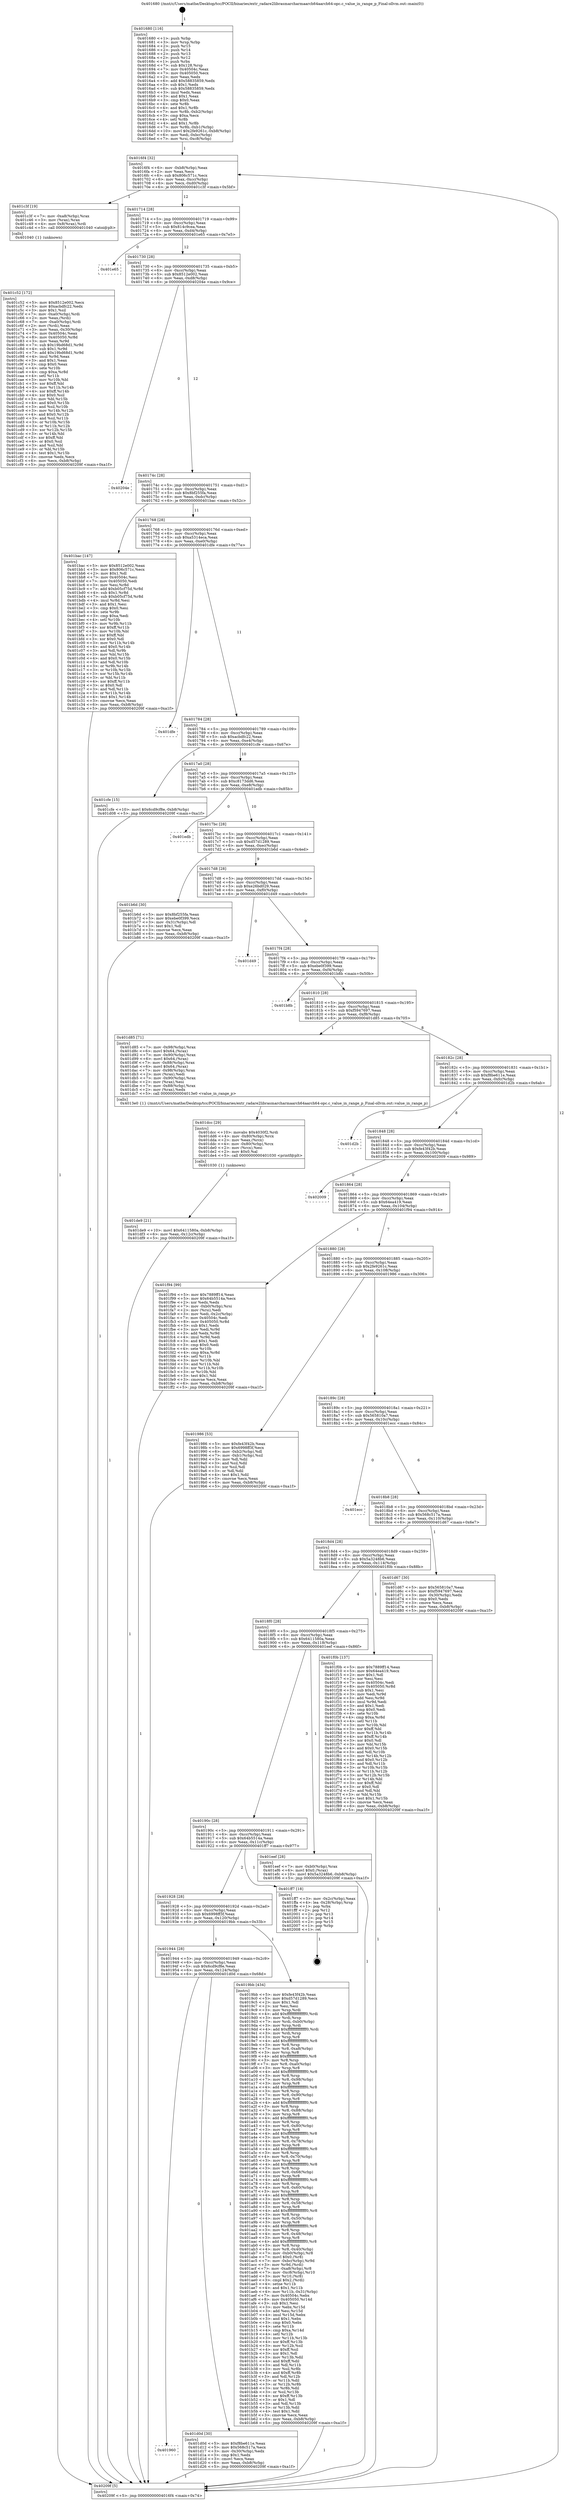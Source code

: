 digraph "0x401680" {
  label = "0x401680 (/mnt/c/Users/mathe/Desktop/tcc/POCII/binaries/extr_radare2librasmarcharmaarch64aarch64-opc.c_value_in_range_p_Final-ollvm.out::main(0))"
  labelloc = "t"
  node[shape=record]

  Entry [label="",width=0.3,height=0.3,shape=circle,fillcolor=black,style=filled]
  "0x4016f4" [label="{
     0x4016f4 [32]\l
     | [instrs]\l
     &nbsp;&nbsp;0x4016f4 \<+6\>: mov -0xb8(%rbp),%eax\l
     &nbsp;&nbsp;0x4016fa \<+2\>: mov %eax,%ecx\l
     &nbsp;&nbsp;0x4016fc \<+6\>: sub $0x806c571c,%ecx\l
     &nbsp;&nbsp;0x401702 \<+6\>: mov %eax,-0xcc(%rbp)\l
     &nbsp;&nbsp;0x401708 \<+6\>: mov %ecx,-0xd0(%rbp)\l
     &nbsp;&nbsp;0x40170e \<+6\>: je 0000000000401c3f \<main+0x5bf\>\l
  }"]
  "0x401c3f" [label="{
     0x401c3f [19]\l
     | [instrs]\l
     &nbsp;&nbsp;0x401c3f \<+7\>: mov -0xa8(%rbp),%rax\l
     &nbsp;&nbsp;0x401c46 \<+3\>: mov (%rax),%rax\l
     &nbsp;&nbsp;0x401c49 \<+4\>: mov 0x8(%rax),%rdi\l
     &nbsp;&nbsp;0x401c4d \<+5\>: call 0000000000401040 \<atoi@plt\>\l
     | [calls]\l
     &nbsp;&nbsp;0x401040 \{1\} (unknown)\l
  }"]
  "0x401714" [label="{
     0x401714 [28]\l
     | [instrs]\l
     &nbsp;&nbsp;0x401714 \<+5\>: jmp 0000000000401719 \<main+0x99\>\l
     &nbsp;&nbsp;0x401719 \<+6\>: mov -0xcc(%rbp),%eax\l
     &nbsp;&nbsp;0x40171f \<+5\>: sub $0x814c9cea,%eax\l
     &nbsp;&nbsp;0x401724 \<+6\>: mov %eax,-0xd4(%rbp)\l
     &nbsp;&nbsp;0x40172a \<+6\>: je 0000000000401e65 \<main+0x7e5\>\l
  }"]
  Exit [label="",width=0.3,height=0.3,shape=circle,fillcolor=black,style=filled,peripheries=2]
  "0x401e65" [label="{
     0x401e65\l
  }", style=dashed]
  "0x401730" [label="{
     0x401730 [28]\l
     | [instrs]\l
     &nbsp;&nbsp;0x401730 \<+5\>: jmp 0000000000401735 \<main+0xb5\>\l
     &nbsp;&nbsp;0x401735 \<+6\>: mov -0xcc(%rbp),%eax\l
     &nbsp;&nbsp;0x40173b \<+5\>: sub $0x8512e002,%eax\l
     &nbsp;&nbsp;0x401740 \<+6\>: mov %eax,-0xd8(%rbp)\l
     &nbsp;&nbsp;0x401746 \<+6\>: je 000000000040204e \<main+0x9ce\>\l
  }"]
  "0x401de9" [label="{
     0x401de9 [21]\l
     | [instrs]\l
     &nbsp;&nbsp;0x401de9 \<+10\>: movl $0x6411580a,-0xb8(%rbp)\l
     &nbsp;&nbsp;0x401df3 \<+6\>: mov %eax,-0x12c(%rbp)\l
     &nbsp;&nbsp;0x401df9 \<+5\>: jmp 000000000040209f \<main+0xa1f\>\l
  }"]
  "0x40204e" [label="{
     0x40204e\l
  }", style=dashed]
  "0x40174c" [label="{
     0x40174c [28]\l
     | [instrs]\l
     &nbsp;&nbsp;0x40174c \<+5\>: jmp 0000000000401751 \<main+0xd1\>\l
     &nbsp;&nbsp;0x401751 \<+6\>: mov -0xcc(%rbp),%eax\l
     &nbsp;&nbsp;0x401757 \<+5\>: sub $0x8bf255fa,%eax\l
     &nbsp;&nbsp;0x40175c \<+6\>: mov %eax,-0xdc(%rbp)\l
     &nbsp;&nbsp;0x401762 \<+6\>: je 0000000000401bac \<main+0x52c\>\l
  }"]
  "0x401dcc" [label="{
     0x401dcc [29]\l
     | [instrs]\l
     &nbsp;&nbsp;0x401dcc \<+10\>: movabs $0x4030f2,%rdi\l
     &nbsp;&nbsp;0x401dd6 \<+4\>: mov -0x80(%rbp),%rcx\l
     &nbsp;&nbsp;0x401dda \<+2\>: mov %eax,(%rcx)\l
     &nbsp;&nbsp;0x401ddc \<+4\>: mov -0x80(%rbp),%rcx\l
     &nbsp;&nbsp;0x401de0 \<+2\>: mov (%rcx),%esi\l
     &nbsp;&nbsp;0x401de2 \<+2\>: mov $0x0,%al\l
     &nbsp;&nbsp;0x401de4 \<+5\>: call 0000000000401030 \<printf@plt\>\l
     | [calls]\l
     &nbsp;&nbsp;0x401030 \{1\} (unknown)\l
  }"]
  "0x401bac" [label="{
     0x401bac [147]\l
     | [instrs]\l
     &nbsp;&nbsp;0x401bac \<+5\>: mov $0x8512e002,%eax\l
     &nbsp;&nbsp;0x401bb1 \<+5\>: mov $0x806c571c,%ecx\l
     &nbsp;&nbsp;0x401bb6 \<+2\>: mov $0x1,%dl\l
     &nbsp;&nbsp;0x401bb8 \<+7\>: mov 0x40504c,%esi\l
     &nbsp;&nbsp;0x401bbf \<+7\>: mov 0x405050,%edi\l
     &nbsp;&nbsp;0x401bc6 \<+3\>: mov %esi,%r8d\l
     &nbsp;&nbsp;0x401bc9 \<+7\>: add $0xb05cf75d,%r8d\l
     &nbsp;&nbsp;0x401bd0 \<+4\>: sub $0x1,%r8d\l
     &nbsp;&nbsp;0x401bd4 \<+7\>: sub $0xb05cf75d,%r8d\l
     &nbsp;&nbsp;0x401bdb \<+4\>: imul %r8d,%esi\l
     &nbsp;&nbsp;0x401bdf \<+3\>: and $0x1,%esi\l
     &nbsp;&nbsp;0x401be2 \<+3\>: cmp $0x0,%esi\l
     &nbsp;&nbsp;0x401be5 \<+4\>: sete %r9b\l
     &nbsp;&nbsp;0x401be9 \<+3\>: cmp $0xa,%edi\l
     &nbsp;&nbsp;0x401bec \<+4\>: setl %r10b\l
     &nbsp;&nbsp;0x401bf0 \<+3\>: mov %r9b,%r11b\l
     &nbsp;&nbsp;0x401bf3 \<+4\>: xor $0xff,%r11b\l
     &nbsp;&nbsp;0x401bf7 \<+3\>: mov %r10b,%bl\l
     &nbsp;&nbsp;0x401bfa \<+3\>: xor $0xff,%bl\l
     &nbsp;&nbsp;0x401bfd \<+3\>: xor $0x0,%dl\l
     &nbsp;&nbsp;0x401c00 \<+3\>: mov %r11b,%r14b\l
     &nbsp;&nbsp;0x401c03 \<+4\>: and $0x0,%r14b\l
     &nbsp;&nbsp;0x401c07 \<+3\>: and %dl,%r9b\l
     &nbsp;&nbsp;0x401c0a \<+3\>: mov %bl,%r15b\l
     &nbsp;&nbsp;0x401c0d \<+4\>: and $0x0,%r15b\l
     &nbsp;&nbsp;0x401c11 \<+3\>: and %dl,%r10b\l
     &nbsp;&nbsp;0x401c14 \<+3\>: or %r9b,%r14b\l
     &nbsp;&nbsp;0x401c17 \<+3\>: or %r10b,%r15b\l
     &nbsp;&nbsp;0x401c1a \<+3\>: xor %r15b,%r14b\l
     &nbsp;&nbsp;0x401c1d \<+3\>: or %bl,%r11b\l
     &nbsp;&nbsp;0x401c20 \<+4\>: xor $0xff,%r11b\l
     &nbsp;&nbsp;0x401c24 \<+3\>: or $0x0,%dl\l
     &nbsp;&nbsp;0x401c27 \<+3\>: and %dl,%r11b\l
     &nbsp;&nbsp;0x401c2a \<+3\>: or %r11b,%r14b\l
     &nbsp;&nbsp;0x401c2d \<+4\>: test $0x1,%r14b\l
     &nbsp;&nbsp;0x401c31 \<+3\>: cmovne %ecx,%eax\l
     &nbsp;&nbsp;0x401c34 \<+6\>: mov %eax,-0xb8(%rbp)\l
     &nbsp;&nbsp;0x401c3a \<+5\>: jmp 000000000040209f \<main+0xa1f\>\l
  }"]
  "0x401768" [label="{
     0x401768 [28]\l
     | [instrs]\l
     &nbsp;&nbsp;0x401768 \<+5\>: jmp 000000000040176d \<main+0xed\>\l
     &nbsp;&nbsp;0x40176d \<+6\>: mov -0xcc(%rbp),%eax\l
     &nbsp;&nbsp;0x401773 \<+5\>: sub $0xa5314eca,%eax\l
     &nbsp;&nbsp;0x401778 \<+6\>: mov %eax,-0xe0(%rbp)\l
     &nbsp;&nbsp;0x40177e \<+6\>: je 0000000000401dfe \<main+0x77e\>\l
  }"]
  "0x401960" [label="{
     0x401960\l
  }", style=dashed]
  "0x401dfe" [label="{
     0x401dfe\l
  }", style=dashed]
  "0x401784" [label="{
     0x401784 [28]\l
     | [instrs]\l
     &nbsp;&nbsp;0x401784 \<+5\>: jmp 0000000000401789 \<main+0x109\>\l
     &nbsp;&nbsp;0x401789 \<+6\>: mov -0xcc(%rbp),%eax\l
     &nbsp;&nbsp;0x40178f \<+5\>: sub $0xacbdfc22,%eax\l
     &nbsp;&nbsp;0x401794 \<+6\>: mov %eax,-0xe4(%rbp)\l
     &nbsp;&nbsp;0x40179a \<+6\>: je 0000000000401cfe \<main+0x67e\>\l
  }"]
  "0x401d0d" [label="{
     0x401d0d [30]\l
     | [instrs]\l
     &nbsp;&nbsp;0x401d0d \<+5\>: mov $0xf8be611e,%eax\l
     &nbsp;&nbsp;0x401d12 \<+5\>: mov $0x568c517a,%ecx\l
     &nbsp;&nbsp;0x401d17 \<+3\>: mov -0x30(%rbp),%edx\l
     &nbsp;&nbsp;0x401d1a \<+3\>: cmp $0x1,%edx\l
     &nbsp;&nbsp;0x401d1d \<+3\>: cmovl %ecx,%eax\l
     &nbsp;&nbsp;0x401d20 \<+6\>: mov %eax,-0xb8(%rbp)\l
     &nbsp;&nbsp;0x401d26 \<+5\>: jmp 000000000040209f \<main+0xa1f\>\l
  }"]
  "0x401cfe" [label="{
     0x401cfe [15]\l
     | [instrs]\l
     &nbsp;&nbsp;0x401cfe \<+10\>: movl $0x6cd9cf8e,-0xb8(%rbp)\l
     &nbsp;&nbsp;0x401d08 \<+5\>: jmp 000000000040209f \<main+0xa1f\>\l
  }"]
  "0x4017a0" [label="{
     0x4017a0 [28]\l
     | [instrs]\l
     &nbsp;&nbsp;0x4017a0 \<+5\>: jmp 00000000004017a5 \<main+0x125\>\l
     &nbsp;&nbsp;0x4017a5 \<+6\>: mov -0xcc(%rbp),%eax\l
     &nbsp;&nbsp;0x4017ab \<+5\>: sub $0xc8173dd6,%eax\l
     &nbsp;&nbsp;0x4017b0 \<+6\>: mov %eax,-0xe8(%rbp)\l
     &nbsp;&nbsp;0x4017b6 \<+6\>: je 0000000000401edb \<main+0x85b\>\l
  }"]
  "0x401c52" [label="{
     0x401c52 [172]\l
     | [instrs]\l
     &nbsp;&nbsp;0x401c52 \<+5\>: mov $0x8512e002,%ecx\l
     &nbsp;&nbsp;0x401c57 \<+5\>: mov $0xacbdfc22,%edx\l
     &nbsp;&nbsp;0x401c5c \<+3\>: mov $0x1,%sil\l
     &nbsp;&nbsp;0x401c5f \<+7\>: mov -0xa0(%rbp),%rdi\l
     &nbsp;&nbsp;0x401c66 \<+2\>: mov %eax,(%rdi)\l
     &nbsp;&nbsp;0x401c68 \<+7\>: mov -0xa0(%rbp),%rdi\l
     &nbsp;&nbsp;0x401c6f \<+2\>: mov (%rdi),%eax\l
     &nbsp;&nbsp;0x401c71 \<+3\>: mov %eax,-0x30(%rbp)\l
     &nbsp;&nbsp;0x401c74 \<+7\>: mov 0x40504c,%eax\l
     &nbsp;&nbsp;0x401c7b \<+8\>: mov 0x405050,%r8d\l
     &nbsp;&nbsp;0x401c83 \<+3\>: mov %eax,%r9d\l
     &nbsp;&nbsp;0x401c86 \<+7\>: sub $0x19bd68d1,%r9d\l
     &nbsp;&nbsp;0x401c8d \<+4\>: sub $0x1,%r9d\l
     &nbsp;&nbsp;0x401c91 \<+7\>: add $0x19bd68d1,%r9d\l
     &nbsp;&nbsp;0x401c98 \<+4\>: imul %r9d,%eax\l
     &nbsp;&nbsp;0x401c9c \<+3\>: and $0x1,%eax\l
     &nbsp;&nbsp;0x401c9f \<+3\>: cmp $0x0,%eax\l
     &nbsp;&nbsp;0x401ca2 \<+4\>: sete %r10b\l
     &nbsp;&nbsp;0x401ca6 \<+4\>: cmp $0xa,%r8d\l
     &nbsp;&nbsp;0x401caa \<+4\>: setl %r11b\l
     &nbsp;&nbsp;0x401cae \<+3\>: mov %r10b,%bl\l
     &nbsp;&nbsp;0x401cb1 \<+3\>: xor $0xff,%bl\l
     &nbsp;&nbsp;0x401cb4 \<+3\>: mov %r11b,%r14b\l
     &nbsp;&nbsp;0x401cb7 \<+4\>: xor $0xff,%r14b\l
     &nbsp;&nbsp;0x401cbb \<+4\>: xor $0x0,%sil\l
     &nbsp;&nbsp;0x401cbf \<+3\>: mov %bl,%r15b\l
     &nbsp;&nbsp;0x401cc2 \<+4\>: and $0x0,%r15b\l
     &nbsp;&nbsp;0x401cc6 \<+3\>: and %sil,%r10b\l
     &nbsp;&nbsp;0x401cc9 \<+3\>: mov %r14b,%r12b\l
     &nbsp;&nbsp;0x401ccc \<+4\>: and $0x0,%r12b\l
     &nbsp;&nbsp;0x401cd0 \<+3\>: and %sil,%r11b\l
     &nbsp;&nbsp;0x401cd3 \<+3\>: or %r10b,%r15b\l
     &nbsp;&nbsp;0x401cd6 \<+3\>: or %r11b,%r12b\l
     &nbsp;&nbsp;0x401cd9 \<+3\>: xor %r12b,%r15b\l
     &nbsp;&nbsp;0x401cdc \<+3\>: or %r14b,%bl\l
     &nbsp;&nbsp;0x401cdf \<+3\>: xor $0xff,%bl\l
     &nbsp;&nbsp;0x401ce2 \<+4\>: or $0x0,%sil\l
     &nbsp;&nbsp;0x401ce6 \<+3\>: and %sil,%bl\l
     &nbsp;&nbsp;0x401ce9 \<+3\>: or %bl,%r15b\l
     &nbsp;&nbsp;0x401cec \<+4\>: test $0x1,%r15b\l
     &nbsp;&nbsp;0x401cf0 \<+3\>: cmovne %edx,%ecx\l
     &nbsp;&nbsp;0x401cf3 \<+6\>: mov %ecx,-0xb8(%rbp)\l
     &nbsp;&nbsp;0x401cf9 \<+5\>: jmp 000000000040209f \<main+0xa1f\>\l
  }"]
  "0x401edb" [label="{
     0x401edb\l
  }", style=dashed]
  "0x4017bc" [label="{
     0x4017bc [28]\l
     | [instrs]\l
     &nbsp;&nbsp;0x4017bc \<+5\>: jmp 00000000004017c1 \<main+0x141\>\l
     &nbsp;&nbsp;0x4017c1 \<+6\>: mov -0xcc(%rbp),%eax\l
     &nbsp;&nbsp;0x4017c7 \<+5\>: sub $0xd57d1289,%eax\l
     &nbsp;&nbsp;0x4017cc \<+6\>: mov %eax,-0xec(%rbp)\l
     &nbsp;&nbsp;0x4017d2 \<+6\>: je 0000000000401b6d \<main+0x4ed\>\l
  }"]
  "0x401944" [label="{
     0x401944 [28]\l
     | [instrs]\l
     &nbsp;&nbsp;0x401944 \<+5\>: jmp 0000000000401949 \<main+0x2c9\>\l
     &nbsp;&nbsp;0x401949 \<+6\>: mov -0xcc(%rbp),%eax\l
     &nbsp;&nbsp;0x40194f \<+5\>: sub $0x6cd9cf8e,%eax\l
     &nbsp;&nbsp;0x401954 \<+6\>: mov %eax,-0x124(%rbp)\l
     &nbsp;&nbsp;0x40195a \<+6\>: je 0000000000401d0d \<main+0x68d\>\l
  }"]
  "0x401b6d" [label="{
     0x401b6d [30]\l
     | [instrs]\l
     &nbsp;&nbsp;0x401b6d \<+5\>: mov $0x8bf255fa,%eax\l
     &nbsp;&nbsp;0x401b72 \<+5\>: mov $0xebe0f399,%ecx\l
     &nbsp;&nbsp;0x401b77 \<+3\>: mov -0x31(%rbp),%dl\l
     &nbsp;&nbsp;0x401b7a \<+3\>: test $0x1,%dl\l
     &nbsp;&nbsp;0x401b7d \<+3\>: cmovne %ecx,%eax\l
     &nbsp;&nbsp;0x401b80 \<+6\>: mov %eax,-0xb8(%rbp)\l
     &nbsp;&nbsp;0x401b86 \<+5\>: jmp 000000000040209f \<main+0xa1f\>\l
  }"]
  "0x4017d8" [label="{
     0x4017d8 [28]\l
     | [instrs]\l
     &nbsp;&nbsp;0x4017d8 \<+5\>: jmp 00000000004017dd \<main+0x15d\>\l
     &nbsp;&nbsp;0x4017dd \<+6\>: mov -0xcc(%rbp),%eax\l
     &nbsp;&nbsp;0x4017e3 \<+5\>: sub $0xe26bd029,%eax\l
     &nbsp;&nbsp;0x4017e8 \<+6\>: mov %eax,-0xf0(%rbp)\l
     &nbsp;&nbsp;0x4017ee \<+6\>: je 0000000000401d49 \<main+0x6c9\>\l
  }"]
  "0x4019bb" [label="{
     0x4019bb [434]\l
     | [instrs]\l
     &nbsp;&nbsp;0x4019bb \<+5\>: mov $0xfe43f42b,%eax\l
     &nbsp;&nbsp;0x4019c0 \<+5\>: mov $0xd57d1289,%ecx\l
     &nbsp;&nbsp;0x4019c5 \<+2\>: mov $0x1,%dl\l
     &nbsp;&nbsp;0x4019c7 \<+2\>: xor %esi,%esi\l
     &nbsp;&nbsp;0x4019c9 \<+3\>: mov %rsp,%rdi\l
     &nbsp;&nbsp;0x4019cc \<+4\>: add $0xfffffffffffffff0,%rdi\l
     &nbsp;&nbsp;0x4019d0 \<+3\>: mov %rdi,%rsp\l
     &nbsp;&nbsp;0x4019d3 \<+7\>: mov %rdi,-0xb0(%rbp)\l
     &nbsp;&nbsp;0x4019da \<+3\>: mov %rsp,%rdi\l
     &nbsp;&nbsp;0x4019dd \<+4\>: add $0xfffffffffffffff0,%rdi\l
     &nbsp;&nbsp;0x4019e1 \<+3\>: mov %rdi,%rsp\l
     &nbsp;&nbsp;0x4019e4 \<+3\>: mov %rsp,%r8\l
     &nbsp;&nbsp;0x4019e7 \<+4\>: add $0xfffffffffffffff0,%r8\l
     &nbsp;&nbsp;0x4019eb \<+3\>: mov %r8,%rsp\l
     &nbsp;&nbsp;0x4019ee \<+7\>: mov %r8,-0xa8(%rbp)\l
     &nbsp;&nbsp;0x4019f5 \<+3\>: mov %rsp,%r8\l
     &nbsp;&nbsp;0x4019f8 \<+4\>: add $0xfffffffffffffff0,%r8\l
     &nbsp;&nbsp;0x4019fc \<+3\>: mov %r8,%rsp\l
     &nbsp;&nbsp;0x4019ff \<+7\>: mov %r8,-0xa0(%rbp)\l
     &nbsp;&nbsp;0x401a06 \<+3\>: mov %rsp,%r8\l
     &nbsp;&nbsp;0x401a09 \<+4\>: add $0xfffffffffffffff0,%r8\l
     &nbsp;&nbsp;0x401a0d \<+3\>: mov %r8,%rsp\l
     &nbsp;&nbsp;0x401a10 \<+7\>: mov %r8,-0x98(%rbp)\l
     &nbsp;&nbsp;0x401a17 \<+3\>: mov %rsp,%r8\l
     &nbsp;&nbsp;0x401a1a \<+4\>: add $0xfffffffffffffff0,%r8\l
     &nbsp;&nbsp;0x401a1e \<+3\>: mov %r8,%rsp\l
     &nbsp;&nbsp;0x401a21 \<+7\>: mov %r8,-0x90(%rbp)\l
     &nbsp;&nbsp;0x401a28 \<+3\>: mov %rsp,%r8\l
     &nbsp;&nbsp;0x401a2b \<+4\>: add $0xfffffffffffffff0,%r8\l
     &nbsp;&nbsp;0x401a2f \<+3\>: mov %r8,%rsp\l
     &nbsp;&nbsp;0x401a32 \<+7\>: mov %r8,-0x88(%rbp)\l
     &nbsp;&nbsp;0x401a39 \<+3\>: mov %rsp,%r8\l
     &nbsp;&nbsp;0x401a3c \<+4\>: add $0xfffffffffffffff0,%r8\l
     &nbsp;&nbsp;0x401a40 \<+3\>: mov %r8,%rsp\l
     &nbsp;&nbsp;0x401a43 \<+4\>: mov %r8,-0x80(%rbp)\l
     &nbsp;&nbsp;0x401a47 \<+3\>: mov %rsp,%r8\l
     &nbsp;&nbsp;0x401a4a \<+4\>: add $0xfffffffffffffff0,%r8\l
     &nbsp;&nbsp;0x401a4e \<+3\>: mov %r8,%rsp\l
     &nbsp;&nbsp;0x401a51 \<+4\>: mov %r8,-0x78(%rbp)\l
     &nbsp;&nbsp;0x401a55 \<+3\>: mov %rsp,%r8\l
     &nbsp;&nbsp;0x401a58 \<+4\>: add $0xfffffffffffffff0,%r8\l
     &nbsp;&nbsp;0x401a5c \<+3\>: mov %r8,%rsp\l
     &nbsp;&nbsp;0x401a5f \<+4\>: mov %r8,-0x70(%rbp)\l
     &nbsp;&nbsp;0x401a63 \<+3\>: mov %rsp,%r8\l
     &nbsp;&nbsp;0x401a66 \<+4\>: add $0xfffffffffffffff0,%r8\l
     &nbsp;&nbsp;0x401a6a \<+3\>: mov %r8,%rsp\l
     &nbsp;&nbsp;0x401a6d \<+4\>: mov %r8,-0x68(%rbp)\l
     &nbsp;&nbsp;0x401a71 \<+3\>: mov %rsp,%r8\l
     &nbsp;&nbsp;0x401a74 \<+4\>: add $0xfffffffffffffff0,%r8\l
     &nbsp;&nbsp;0x401a78 \<+3\>: mov %r8,%rsp\l
     &nbsp;&nbsp;0x401a7b \<+4\>: mov %r8,-0x60(%rbp)\l
     &nbsp;&nbsp;0x401a7f \<+3\>: mov %rsp,%r8\l
     &nbsp;&nbsp;0x401a82 \<+4\>: add $0xfffffffffffffff0,%r8\l
     &nbsp;&nbsp;0x401a86 \<+3\>: mov %r8,%rsp\l
     &nbsp;&nbsp;0x401a89 \<+4\>: mov %r8,-0x58(%rbp)\l
     &nbsp;&nbsp;0x401a8d \<+3\>: mov %rsp,%r8\l
     &nbsp;&nbsp;0x401a90 \<+4\>: add $0xfffffffffffffff0,%r8\l
     &nbsp;&nbsp;0x401a94 \<+3\>: mov %r8,%rsp\l
     &nbsp;&nbsp;0x401a97 \<+4\>: mov %r8,-0x50(%rbp)\l
     &nbsp;&nbsp;0x401a9b \<+3\>: mov %rsp,%r8\l
     &nbsp;&nbsp;0x401a9e \<+4\>: add $0xfffffffffffffff0,%r8\l
     &nbsp;&nbsp;0x401aa2 \<+3\>: mov %r8,%rsp\l
     &nbsp;&nbsp;0x401aa5 \<+4\>: mov %r8,-0x48(%rbp)\l
     &nbsp;&nbsp;0x401aa9 \<+3\>: mov %rsp,%r8\l
     &nbsp;&nbsp;0x401aac \<+4\>: add $0xfffffffffffffff0,%r8\l
     &nbsp;&nbsp;0x401ab0 \<+3\>: mov %r8,%rsp\l
     &nbsp;&nbsp;0x401ab3 \<+4\>: mov %r8,-0x40(%rbp)\l
     &nbsp;&nbsp;0x401ab7 \<+7\>: mov -0xb0(%rbp),%r8\l
     &nbsp;&nbsp;0x401abe \<+7\>: movl $0x0,(%r8)\l
     &nbsp;&nbsp;0x401ac5 \<+7\>: mov -0xbc(%rbp),%r9d\l
     &nbsp;&nbsp;0x401acc \<+3\>: mov %r9d,(%rdi)\l
     &nbsp;&nbsp;0x401acf \<+7\>: mov -0xa8(%rbp),%r8\l
     &nbsp;&nbsp;0x401ad6 \<+7\>: mov -0xc8(%rbp),%r10\l
     &nbsp;&nbsp;0x401add \<+3\>: mov %r10,(%r8)\l
     &nbsp;&nbsp;0x401ae0 \<+3\>: cmpl $0x2,(%rdi)\l
     &nbsp;&nbsp;0x401ae3 \<+4\>: setne %r11b\l
     &nbsp;&nbsp;0x401ae7 \<+4\>: and $0x1,%r11b\l
     &nbsp;&nbsp;0x401aeb \<+4\>: mov %r11b,-0x31(%rbp)\l
     &nbsp;&nbsp;0x401aef \<+7\>: mov 0x40504c,%ebx\l
     &nbsp;&nbsp;0x401af6 \<+8\>: mov 0x405050,%r14d\l
     &nbsp;&nbsp;0x401afe \<+3\>: sub $0x1,%esi\l
     &nbsp;&nbsp;0x401b01 \<+3\>: mov %ebx,%r15d\l
     &nbsp;&nbsp;0x401b04 \<+3\>: add %esi,%r15d\l
     &nbsp;&nbsp;0x401b07 \<+4\>: imul %r15d,%ebx\l
     &nbsp;&nbsp;0x401b0b \<+3\>: and $0x1,%ebx\l
     &nbsp;&nbsp;0x401b0e \<+3\>: cmp $0x0,%ebx\l
     &nbsp;&nbsp;0x401b11 \<+4\>: sete %r11b\l
     &nbsp;&nbsp;0x401b15 \<+4\>: cmp $0xa,%r14d\l
     &nbsp;&nbsp;0x401b19 \<+4\>: setl %r12b\l
     &nbsp;&nbsp;0x401b1d \<+3\>: mov %r11b,%r13b\l
     &nbsp;&nbsp;0x401b20 \<+4\>: xor $0xff,%r13b\l
     &nbsp;&nbsp;0x401b24 \<+3\>: mov %r12b,%sil\l
     &nbsp;&nbsp;0x401b27 \<+4\>: xor $0xff,%sil\l
     &nbsp;&nbsp;0x401b2b \<+3\>: xor $0x1,%dl\l
     &nbsp;&nbsp;0x401b2e \<+3\>: mov %r13b,%dil\l
     &nbsp;&nbsp;0x401b31 \<+4\>: and $0xff,%dil\l
     &nbsp;&nbsp;0x401b35 \<+3\>: and %dl,%r11b\l
     &nbsp;&nbsp;0x401b38 \<+3\>: mov %sil,%r8b\l
     &nbsp;&nbsp;0x401b3b \<+4\>: and $0xff,%r8b\l
     &nbsp;&nbsp;0x401b3f \<+3\>: and %dl,%r12b\l
     &nbsp;&nbsp;0x401b42 \<+3\>: or %r11b,%dil\l
     &nbsp;&nbsp;0x401b45 \<+3\>: or %r12b,%r8b\l
     &nbsp;&nbsp;0x401b48 \<+3\>: xor %r8b,%dil\l
     &nbsp;&nbsp;0x401b4b \<+3\>: or %sil,%r13b\l
     &nbsp;&nbsp;0x401b4e \<+4\>: xor $0xff,%r13b\l
     &nbsp;&nbsp;0x401b52 \<+3\>: or $0x1,%dl\l
     &nbsp;&nbsp;0x401b55 \<+3\>: and %dl,%r13b\l
     &nbsp;&nbsp;0x401b58 \<+3\>: or %r13b,%dil\l
     &nbsp;&nbsp;0x401b5b \<+4\>: test $0x1,%dil\l
     &nbsp;&nbsp;0x401b5f \<+3\>: cmovne %ecx,%eax\l
     &nbsp;&nbsp;0x401b62 \<+6\>: mov %eax,-0xb8(%rbp)\l
     &nbsp;&nbsp;0x401b68 \<+5\>: jmp 000000000040209f \<main+0xa1f\>\l
  }"]
  "0x401d49" [label="{
     0x401d49\l
  }", style=dashed]
  "0x4017f4" [label="{
     0x4017f4 [28]\l
     | [instrs]\l
     &nbsp;&nbsp;0x4017f4 \<+5\>: jmp 00000000004017f9 \<main+0x179\>\l
     &nbsp;&nbsp;0x4017f9 \<+6\>: mov -0xcc(%rbp),%eax\l
     &nbsp;&nbsp;0x4017ff \<+5\>: sub $0xebe0f399,%eax\l
     &nbsp;&nbsp;0x401804 \<+6\>: mov %eax,-0xf4(%rbp)\l
     &nbsp;&nbsp;0x40180a \<+6\>: je 0000000000401b8b \<main+0x50b\>\l
  }"]
  "0x401928" [label="{
     0x401928 [28]\l
     | [instrs]\l
     &nbsp;&nbsp;0x401928 \<+5\>: jmp 000000000040192d \<main+0x2ad\>\l
     &nbsp;&nbsp;0x40192d \<+6\>: mov -0xcc(%rbp),%eax\l
     &nbsp;&nbsp;0x401933 \<+5\>: sub $0x6998ff3f,%eax\l
     &nbsp;&nbsp;0x401938 \<+6\>: mov %eax,-0x120(%rbp)\l
     &nbsp;&nbsp;0x40193e \<+6\>: je 00000000004019bb \<main+0x33b\>\l
  }"]
  "0x401b8b" [label="{
     0x401b8b\l
  }", style=dashed]
  "0x401810" [label="{
     0x401810 [28]\l
     | [instrs]\l
     &nbsp;&nbsp;0x401810 \<+5\>: jmp 0000000000401815 \<main+0x195\>\l
     &nbsp;&nbsp;0x401815 \<+6\>: mov -0xcc(%rbp),%eax\l
     &nbsp;&nbsp;0x40181b \<+5\>: sub $0xf5947697,%eax\l
     &nbsp;&nbsp;0x401820 \<+6\>: mov %eax,-0xf8(%rbp)\l
     &nbsp;&nbsp;0x401826 \<+6\>: je 0000000000401d85 \<main+0x705\>\l
  }"]
  "0x401ff7" [label="{
     0x401ff7 [18]\l
     | [instrs]\l
     &nbsp;&nbsp;0x401ff7 \<+3\>: mov -0x2c(%rbp),%eax\l
     &nbsp;&nbsp;0x401ffa \<+4\>: lea -0x28(%rbp),%rsp\l
     &nbsp;&nbsp;0x401ffe \<+1\>: pop %rbx\l
     &nbsp;&nbsp;0x401fff \<+2\>: pop %r12\l
     &nbsp;&nbsp;0x402001 \<+2\>: pop %r13\l
     &nbsp;&nbsp;0x402003 \<+2\>: pop %r14\l
     &nbsp;&nbsp;0x402005 \<+2\>: pop %r15\l
     &nbsp;&nbsp;0x402007 \<+1\>: pop %rbp\l
     &nbsp;&nbsp;0x402008 \<+1\>: ret\l
  }"]
  "0x401d85" [label="{
     0x401d85 [71]\l
     | [instrs]\l
     &nbsp;&nbsp;0x401d85 \<+7\>: mov -0x98(%rbp),%rax\l
     &nbsp;&nbsp;0x401d8c \<+6\>: movl $0x64,(%rax)\l
     &nbsp;&nbsp;0x401d92 \<+7\>: mov -0x90(%rbp),%rax\l
     &nbsp;&nbsp;0x401d99 \<+6\>: movl $0x64,(%rax)\l
     &nbsp;&nbsp;0x401d9f \<+7\>: mov -0x88(%rbp),%rax\l
     &nbsp;&nbsp;0x401da6 \<+6\>: movl $0x64,(%rax)\l
     &nbsp;&nbsp;0x401dac \<+7\>: mov -0x98(%rbp),%rax\l
     &nbsp;&nbsp;0x401db3 \<+2\>: mov (%rax),%edi\l
     &nbsp;&nbsp;0x401db5 \<+7\>: mov -0x90(%rbp),%rax\l
     &nbsp;&nbsp;0x401dbc \<+2\>: mov (%rax),%esi\l
     &nbsp;&nbsp;0x401dbe \<+7\>: mov -0x88(%rbp),%rax\l
     &nbsp;&nbsp;0x401dc5 \<+2\>: mov (%rax),%edx\l
     &nbsp;&nbsp;0x401dc7 \<+5\>: call 00000000004013e0 \<value_in_range_p\>\l
     | [calls]\l
     &nbsp;&nbsp;0x4013e0 \{1\} (/mnt/c/Users/mathe/Desktop/tcc/POCII/binaries/extr_radare2librasmarcharmaarch64aarch64-opc.c_value_in_range_p_Final-ollvm.out::value_in_range_p)\l
  }"]
  "0x40182c" [label="{
     0x40182c [28]\l
     | [instrs]\l
     &nbsp;&nbsp;0x40182c \<+5\>: jmp 0000000000401831 \<main+0x1b1\>\l
     &nbsp;&nbsp;0x401831 \<+6\>: mov -0xcc(%rbp),%eax\l
     &nbsp;&nbsp;0x401837 \<+5\>: sub $0xf8be611e,%eax\l
     &nbsp;&nbsp;0x40183c \<+6\>: mov %eax,-0xfc(%rbp)\l
     &nbsp;&nbsp;0x401842 \<+6\>: je 0000000000401d2b \<main+0x6ab\>\l
  }"]
  "0x40190c" [label="{
     0x40190c [28]\l
     | [instrs]\l
     &nbsp;&nbsp;0x40190c \<+5\>: jmp 0000000000401911 \<main+0x291\>\l
     &nbsp;&nbsp;0x401911 \<+6\>: mov -0xcc(%rbp),%eax\l
     &nbsp;&nbsp;0x401917 \<+5\>: sub $0x64b5514a,%eax\l
     &nbsp;&nbsp;0x40191c \<+6\>: mov %eax,-0x11c(%rbp)\l
     &nbsp;&nbsp;0x401922 \<+6\>: je 0000000000401ff7 \<main+0x977\>\l
  }"]
  "0x401d2b" [label="{
     0x401d2b\l
  }", style=dashed]
  "0x401848" [label="{
     0x401848 [28]\l
     | [instrs]\l
     &nbsp;&nbsp;0x401848 \<+5\>: jmp 000000000040184d \<main+0x1cd\>\l
     &nbsp;&nbsp;0x40184d \<+6\>: mov -0xcc(%rbp),%eax\l
     &nbsp;&nbsp;0x401853 \<+5\>: sub $0xfe43f42b,%eax\l
     &nbsp;&nbsp;0x401858 \<+6\>: mov %eax,-0x100(%rbp)\l
     &nbsp;&nbsp;0x40185e \<+6\>: je 0000000000402009 \<main+0x989\>\l
  }"]
  "0x401eef" [label="{
     0x401eef [28]\l
     | [instrs]\l
     &nbsp;&nbsp;0x401eef \<+7\>: mov -0xb0(%rbp),%rax\l
     &nbsp;&nbsp;0x401ef6 \<+6\>: movl $0x0,(%rax)\l
     &nbsp;&nbsp;0x401efc \<+10\>: movl $0x5a3248b6,-0xb8(%rbp)\l
     &nbsp;&nbsp;0x401f06 \<+5\>: jmp 000000000040209f \<main+0xa1f\>\l
  }"]
  "0x402009" [label="{
     0x402009\l
  }", style=dashed]
  "0x401864" [label="{
     0x401864 [28]\l
     | [instrs]\l
     &nbsp;&nbsp;0x401864 \<+5\>: jmp 0000000000401869 \<main+0x1e9\>\l
     &nbsp;&nbsp;0x401869 \<+6\>: mov -0xcc(%rbp),%eax\l
     &nbsp;&nbsp;0x40186f \<+5\>: sub $0x64ea419,%eax\l
     &nbsp;&nbsp;0x401874 \<+6\>: mov %eax,-0x104(%rbp)\l
     &nbsp;&nbsp;0x40187a \<+6\>: je 0000000000401f94 \<main+0x914\>\l
  }"]
  "0x4018f0" [label="{
     0x4018f0 [28]\l
     | [instrs]\l
     &nbsp;&nbsp;0x4018f0 \<+5\>: jmp 00000000004018f5 \<main+0x275\>\l
     &nbsp;&nbsp;0x4018f5 \<+6\>: mov -0xcc(%rbp),%eax\l
     &nbsp;&nbsp;0x4018fb \<+5\>: sub $0x6411580a,%eax\l
     &nbsp;&nbsp;0x401900 \<+6\>: mov %eax,-0x118(%rbp)\l
     &nbsp;&nbsp;0x401906 \<+6\>: je 0000000000401eef \<main+0x86f\>\l
  }"]
  "0x401f94" [label="{
     0x401f94 [99]\l
     | [instrs]\l
     &nbsp;&nbsp;0x401f94 \<+5\>: mov $0x7889ff14,%eax\l
     &nbsp;&nbsp;0x401f99 \<+5\>: mov $0x64b5514a,%ecx\l
     &nbsp;&nbsp;0x401f9e \<+2\>: xor %edx,%edx\l
     &nbsp;&nbsp;0x401fa0 \<+7\>: mov -0xb0(%rbp),%rsi\l
     &nbsp;&nbsp;0x401fa7 \<+2\>: mov (%rsi),%edi\l
     &nbsp;&nbsp;0x401fa9 \<+3\>: mov %edi,-0x2c(%rbp)\l
     &nbsp;&nbsp;0x401fac \<+7\>: mov 0x40504c,%edi\l
     &nbsp;&nbsp;0x401fb3 \<+8\>: mov 0x405050,%r8d\l
     &nbsp;&nbsp;0x401fbb \<+3\>: sub $0x1,%edx\l
     &nbsp;&nbsp;0x401fbe \<+3\>: mov %edi,%r9d\l
     &nbsp;&nbsp;0x401fc1 \<+3\>: add %edx,%r9d\l
     &nbsp;&nbsp;0x401fc4 \<+4\>: imul %r9d,%edi\l
     &nbsp;&nbsp;0x401fc8 \<+3\>: and $0x1,%edi\l
     &nbsp;&nbsp;0x401fcb \<+3\>: cmp $0x0,%edi\l
     &nbsp;&nbsp;0x401fce \<+4\>: sete %r10b\l
     &nbsp;&nbsp;0x401fd2 \<+4\>: cmp $0xa,%r8d\l
     &nbsp;&nbsp;0x401fd6 \<+4\>: setl %r11b\l
     &nbsp;&nbsp;0x401fda \<+3\>: mov %r10b,%bl\l
     &nbsp;&nbsp;0x401fdd \<+3\>: and %r11b,%bl\l
     &nbsp;&nbsp;0x401fe0 \<+3\>: xor %r11b,%r10b\l
     &nbsp;&nbsp;0x401fe3 \<+3\>: or %r10b,%bl\l
     &nbsp;&nbsp;0x401fe6 \<+3\>: test $0x1,%bl\l
     &nbsp;&nbsp;0x401fe9 \<+3\>: cmovne %ecx,%eax\l
     &nbsp;&nbsp;0x401fec \<+6\>: mov %eax,-0xb8(%rbp)\l
     &nbsp;&nbsp;0x401ff2 \<+5\>: jmp 000000000040209f \<main+0xa1f\>\l
  }"]
  "0x401880" [label="{
     0x401880 [28]\l
     | [instrs]\l
     &nbsp;&nbsp;0x401880 \<+5\>: jmp 0000000000401885 \<main+0x205\>\l
     &nbsp;&nbsp;0x401885 \<+6\>: mov -0xcc(%rbp),%eax\l
     &nbsp;&nbsp;0x40188b \<+5\>: sub $0x2fe9261c,%eax\l
     &nbsp;&nbsp;0x401890 \<+6\>: mov %eax,-0x108(%rbp)\l
     &nbsp;&nbsp;0x401896 \<+6\>: je 0000000000401986 \<main+0x306\>\l
  }"]
  "0x401f0b" [label="{
     0x401f0b [137]\l
     | [instrs]\l
     &nbsp;&nbsp;0x401f0b \<+5\>: mov $0x7889ff14,%eax\l
     &nbsp;&nbsp;0x401f10 \<+5\>: mov $0x64ea419,%ecx\l
     &nbsp;&nbsp;0x401f15 \<+2\>: mov $0x1,%dl\l
     &nbsp;&nbsp;0x401f17 \<+2\>: xor %esi,%esi\l
     &nbsp;&nbsp;0x401f19 \<+7\>: mov 0x40504c,%edi\l
     &nbsp;&nbsp;0x401f20 \<+8\>: mov 0x405050,%r8d\l
     &nbsp;&nbsp;0x401f28 \<+3\>: sub $0x1,%esi\l
     &nbsp;&nbsp;0x401f2b \<+3\>: mov %edi,%r9d\l
     &nbsp;&nbsp;0x401f2e \<+3\>: add %esi,%r9d\l
     &nbsp;&nbsp;0x401f31 \<+4\>: imul %r9d,%edi\l
     &nbsp;&nbsp;0x401f35 \<+3\>: and $0x1,%edi\l
     &nbsp;&nbsp;0x401f38 \<+3\>: cmp $0x0,%edi\l
     &nbsp;&nbsp;0x401f3b \<+4\>: sete %r10b\l
     &nbsp;&nbsp;0x401f3f \<+4\>: cmp $0xa,%r8d\l
     &nbsp;&nbsp;0x401f43 \<+4\>: setl %r11b\l
     &nbsp;&nbsp;0x401f47 \<+3\>: mov %r10b,%bl\l
     &nbsp;&nbsp;0x401f4a \<+3\>: xor $0xff,%bl\l
     &nbsp;&nbsp;0x401f4d \<+3\>: mov %r11b,%r14b\l
     &nbsp;&nbsp;0x401f50 \<+4\>: xor $0xff,%r14b\l
     &nbsp;&nbsp;0x401f54 \<+3\>: xor $0x0,%dl\l
     &nbsp;&nbsp;0x401f57 \<+3\>: mov %bl,%r15b\l
     &nbsp;&nbsp;0x401f5a \<+4\>: and $0x0,%r15b\l
     &nbsp;&nbsp;0x401f5e \<+3\>: and %dl,%r10b\l
     &nbsp;&nbsp;0x401f61 \<+3\>: mov %r14b,%r12b\l
     &nbsp;&nbsp;0x401f64 \<+4\>: and $0x0,%r12b\l
     &nbsp;&nbsp;0x401f68 \<+3\>: and %dl,%r11b\l
     &nbsp;&nbsp;0x401f6b \<+3\>: or %r10b,%r15b\l
     &nbsp;&nbsp;0x401f6e \<+3\>: or %r11b,%r12b\l
     &nbsp;&nbsp;0x401f71 \<+3\>: xor %r12b,%r15b\l
     &nbsp;&nbsp;0x401f74 \<+3\>: or %r14b,%bl\l
     &nbsp;&nbsp;0x401f77 \<+3\>: xor $0xff,%bl\l
     &nbsp;&nbsp;0x401f7a \<+3\>: or $0x0,%dl\l
     &nbsp;&nbsp;0x401f7d \<+2\>: and %dl,%bl\l
     &nbsp;&nbsp;0x401f7f \<+3\>: or %bl,%r15b\l
     &nbsp;&nbsp;0x401f82 \<+4\>: test $0x1,%r15b\l
     &nbsp;&nbsp;0x401f86 \<+3\>: cmovne %ecx,%eax\l
     &nbsp;&nbsp;0x401f89 \<+6\>: mov %eax,-0xb8(%rbp)\l
     &nbsp;&nbsp;0x401f8f \<+5\>: jmp 000000000040209f \<main+0xa1f\>\l
  }"]
  "0x401986" [label="{
     0x401986 [53]\l
     | [instrs]\l
     &nbsp;&nbsp;0x401986 \<+5\>: mov $0xfe43f42b,%eax\l
     &nbsp;&nbsp;0x40198b \<+5\>: mov $0x6998ff3f,%ecx\l
     &nbsp;&nbsp;0x401990 \<+6\>: mov -0xb2(%rbp),%dl\l
     &nbsp;&nbsp;0x401996 \<+7\>: mov -0xb1(%rbp),%sil\l
     &nbsp;&nbsp;0x40199d \<+3\>: mov %dl,%dil\l
     &nbsp;&nbsp;0x4019a0 \<+3\>: and %sil,%dil\l
     &nbsp;&nbsp;0x4019a3 \<+3\>: xor %sil,%dl\l
     &nbsp;&nbsp;0x4019a6 \<+3\>: or %dl,%dil\l
     &nbsp;&nbsp;0x4019a9 \<+4\>: test $0x1,%dil\l
     &nbsp;&nbsp;0x4019ad \<+3\>: cmovne %ecx,%eax\l
     &nbsp;&nbsp;0x4019b0 \<+6\>: mov %eax,-0xb8(%rbp)\l
     &nbsp;&nbsp;0x4019b6 \<+5\>: jmp 000000000040209f \<main+0xa1f\>\l
  }"]
  "0x40189c" [label="{
     0x40189c [28]\l
     | [instrs]\l
     &nbsp;&nbsp;0x40189c \<+5\>: jmp 00000000004018a1 \<main+0x221\>\l
     &nbsp;&nbsp;0x4018a1 \<+6\>: mov -0xcc(%rbp),%eax\l
     &nbsp;&nbsp;0x4018a7 \<+5\>: sub $0x565810a7,%eax\l
     &nbsp;&nbsp;0x4018ac \<+6\>: mov %eax,-0x10c(%rbp)\l
     &nbsp;&nbsp;0x4018b2 \<+6\>: je 0000000000401ecc \<main+0x84c\>\l
  }"]
  "0x40209f" [label="{
     0x40209f [5]\l
     | [instrs]\l
     &nbsp;&nbsp;0x40209f \<+5\>: jmp 00000000004016f4 \<main+0x74\>\l
  }"]
  "0x401680" [label="{
     0x401680 [116]\l
     | [instrs]\l
     &nbsp;&nbsp;0x401680 \<+1\>: push %rbp\l
     &nbsp;&nbsp;0x401681 \<+3\>: mov %rsp,%rbp\l
     &nbsp;&nbsp;0x401684 \<+2\>: push %r15\l
     &nbsp;&nbsp;0x401686 \<+2\>: push %r14\l
     &nbsp;&nbsp;0x401688 \<+2\>: push %r13\l
     &nbsp;&nbsp;0x40168a \<+2\>: push %r12\l
     &nbsp;&nbsp;0x40168c \<+1\>: push %rbx\l
     &nbsp;&nbsp;0x40168d \<+7\>: sub $0x128,%rsp\l
     &nbsp;&nbsp;0x401694 \<+7\>: mov 0x40504c,%eax\l
     &nbsp;&nbsp;0x40169b \<+7\>: mov 0x405050,%ecx\l
     &nbsp;&nbsp;0x4016a2 \<+2\>: mov %eax,%edx\l
     &nbsp;&nbsp;0x4016a4 \<+6\>: add $0x58835859,%edx\l
     &nbsp;&nbsp;0x4016aa \<+3\>: sub $0x1,%edx\l
     &nbsp;&nbsp;0x4016ad \<+6\>: sub $0x58835859,%edx\l
     &nbsp;&nbsp;0x4016b3 \<+3\>: imul %edx,%eax\l
     &nbsp;&nbsp;0x4016b6 \<+3\>: and $0x1,%eax\l
     &nbsp;&nbsp;0x4016b9 \<+3\>: cmp $0x0,%eax\l
     &nbsp;&nbsp;0x4016bc \<+4\>: sete %r8b\l
     &nbsp;&nbsp;0x4016c0 \<+4\>: and $0x1,%r8b\l
     &nbsp;&nbsp;0x4016c4 \<+7\>: mov %r8b,-0xb2(%rbp)\l
     &nbsp;&nbsp;0x4016cb \<+3\>: cmp $0xa,%ecx\l
     &nbsp;&nbsp;0x4016ce \<+4\>: setl %r8b\l
     &nbsp;&nbsp;0x4016d2 \<+4\>: and $0x1,%r8b\l
     &nbsp;&nbsp;0x4016d6 \<+7\>: mov %r8b,-0xb1(%rbp)\l
     &nbsp;&nbsp;0x4016dd \<+10\>: movl $0x2fe9261c,-0xb8(%rbp)\l
     &nbsp;&nbsp;0x4016e7 \<+6\>: mov %edi,-0xbc(%rbp)\l
     &nbsp;&nbsp;0x4016ed \<+7\>: mov %rsi,-0xc8(%rbp)\l
  }"]
  "0x4018d4" [label="{
     0x4018d4 [28]\l
     | [instrs]\l
     &nbsp;&nbsp;0x4018d4 \<+5\>: jmp 00000000004018d9 \<main+0x259\>\l
     &nbsp;&nbsp;0x4018d9 \<+6\>: mov -0xcc(%rbp),%eax\l
     &nbsp;&nbsp;0x4018df \<+5\>: sub $0x5a3248b6,%eax\l
     &nbsp;&nbsp;0x4018e4 \<+6\>: mov %eax,-0x114(%rbp)\l
     &nbsp;&nbsp;0x4018ea \<+6\>: je 0000000000401f0b \<main+0x88b\>\l
  }"]
  "0x401ecc" [label="{
     0x401ecc\l
  }", style=dashed]
  "0x4018b8" [label="{
     0x4018b8 [28]\l
     | [instrs]\l
     &nbsp;&nbsp;0x4018b8 \<+5\>: jmp 00000000004018bd \<main+0x23d\>\l
     &nbsp;&nbsp;0x4018bd \<+6\>: mov -0xcc(%rbp),%eax\l
     &nbsp;&nbsp;0x4018c3 \<+5\>: sub $0x568c517a,%eax\l
     &nbsp;&nbsp;0x4018c8 \<+6\>: mov %eax,-0x110(%rbp)\l
     &nbsp;&nbsp;0x4018ce \<+6\>: je 0000000000401d67 \<main+0x6e7\>\l
  }"]
  "0x401d67" [label="{
     0x401d67 [30]\l
     | [instrs]\l
     &nbsp;&nbsp;0x401d67 \<+5\>: mov $0x565810a7,%eax\l
     &nbsp;&nbsp;0x401d6c \<+5\>: mov $0xf5947697,%ecx\l
     &nbsp;&nbsp;0x401d71 \<+3\>: mov -0x30(%rbp),%edx\l
     &nbsp;&nbsp;0x401d74 \<+3\>: cmp $0x0,%edx\l
     &nbsp;&nbsp;0x401d77 \<+3\>: cmove %ecx,%eax\l
     &nbsp;&nbsp;0x401d7a \<+6\>: mov %eax,-0xb8(%rbp)\l
     &nbsp;&nbsp;0x401d80 \<+5\>: jmp 000000000040209f \<main+0xa1f\>\l
  }"]
  Entry -> "0x401680" [label=" 1"]
  "0x4016f4" -> "0x401c3f" [label=" 1"]
  "0x4016f4" -> "0x401714" [label=" 12"]
  "0x401ff7" -> Exit [label=" 1"]
  "0x401714" -> "0x401e65" [label=" 0"]
  "0x401714" -> "0x401730" [label=" 12"]
  "0x401f94" -> "0x40209f" [label=" 1"]
  "0x401730" -> "0x40204e" [label=" 0"]
  "0x401730" -> "0x40174c" [label=" 12"]
  "0x401f0b" -> "0x40209f" [label=" 1"]
  "0x40174c" -> "0x401bac" [label=" 1"]
  "0x40174c" -> "0x401768" [label=" 11"]
  "0x401eef" -> "0x40209f" [label=" 1"]
  "0x401768" -> "0x401dfe" [label=" 0"]
  "0x401768" -> "0x401784" [label=" 11"]
  "0x401de9" -> "0x40209f" [label=" 1"]
  "0x401784" -> "0x401cfe" [label=" 1"]
  "0x401784" -> "0x4017a0" [label=" 10"]
  "0x401dcc" -> "0x401de9" [label=" 1"]
  "0x4017a0" -> "0x401edb" [label=" 0"]
  "0x4017a0" -> "0x4017bc" [label=" 10"]
  "0x401d67" -> "0x40209f" [label=" 1"]
  "0x4017bc" -> "0x401b6d" [label=" 1"]
  "0x4017bc" -> "0x4017d8" [label=" 9"]
  "0x401944" -> "0x401960" [label=" 0"]
  "0x4017d8" -> "0x401d49" [label=" 0"]
  "0x4017d8" -> "0x4017f4" [label=" 9"]
  "0x401944" -> "0x401d0d" [label=" 1"]
  "0x4017f4" -> "0x401b8b" [label=" 0"]
  "0x4017f4" -> "0x401810" [label=" 9"]
  "0x401cfe" -> "0x40209f" [label=" 1"]
  "0x401810" -> "0x401d85" [label=" 1"]
  "0x401810" -> "0x40182c" [label=" 8"]
  "0x401c52" -> "0x40209f" [label=" 1"]
  "0x40182c" -> "0x401d2b" [label=" 0"]
  "0x40182c" -> "0x401848" [label=" 8"]
  "0x401bac" -> "0x40209f" [label=" 1"]
  "0x401848" -> "0x402009" [label=" 0"]
  "0x401848" -> "0x401864" [label=" 8"]
  "0x401b6d" -> "0x40209f" [label=" 1"]
  "0x401864" -> "0x401f94" [label=" 1"]
  "0x401864" -> "0x401880" [label=" 7"]
  "0x401d0d" -> "0x40209f" [label=" 1"]
  "0x401880" -> "0x401986" [label=" 1"]
  "0x401880" -> "0x40189c" [label=" 6"]
  "0x401986" -> "0x40209f" [label=" 1"]
  "0x401680" -> "0x4016f4" [label=" 1"]
  "0x40209f" -> "0x4016f4" [label=" 12"]
  "0x401928" -> "0x401944" [label=" 1"]
  "0x40189c" -> "0x401ecc" [label=" 0"]
  "0x40189c" -> "0x4018b8" [label=" 6"]
  "0x401d85" -> "0x401dcc" [label=" 1"]
  "0x4018b8" -> "0x401d67" [label=" 1"]
  "0x4018b8" -> "0x4018d4" [label=" 5"]
  "0x401928" -> "0x4019bb" [label=" 1"]
  "0x4018d4" -> "0x401f0b" [label=" 1"]
  "0x4018d4" -> "0x4018f0" [label=" 4"]
  "0x4019bb" -> "0x40209f" [label=" 1"]
  "0x4018f0" -> "0x401eef" [label=" 1"]
  "0x4018f0" -> "0x40190c" [label=" 3"]
  "0x401c3f" -> "0x401c52" [label=" 1"]
  "0x40190c" -> "0x401ff7" [label=" 1"]
  "0x40190c" -> "0x401928" [label=" 2"]
}

